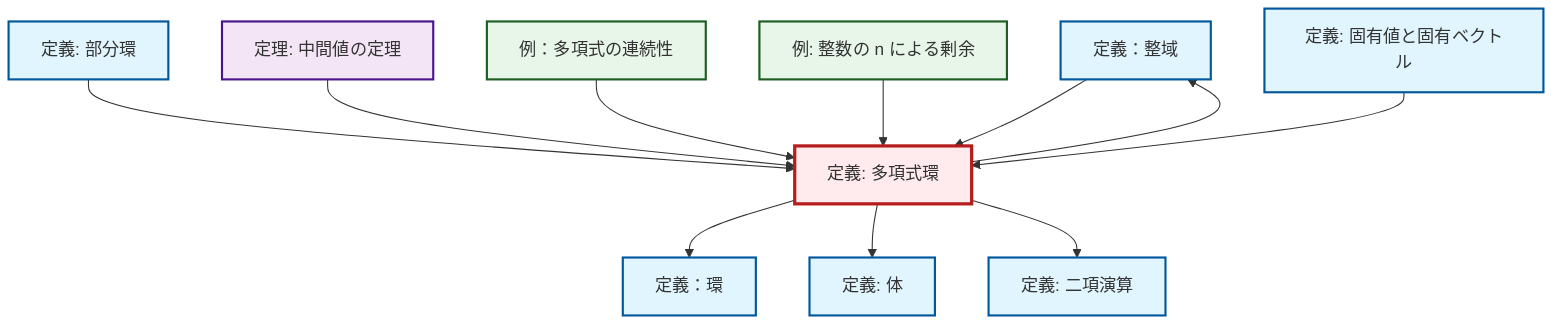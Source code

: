 graph TD
    classDef definition fill:#e1f5fe,stroke:#01579b,stroke-width:2px
    classDef theorem fill:#f3e5f5,stroke:#4a148c,stroke-width:2px
    classDef axiom fill:#fff3e0,stroke:#e65100,stroke-width:2px
    classDef example fill:#e8f5e9,stroke:#1b5e20,stroke-width:2px
    classDef current fill:#ffebee,stroke:#b71c1c,stroke-width:3px
    def-integral-domain["定義：整域"]:::definition
    def-binary-operation["定義: 二項演算"]:::definition
    def-ring["定義：環"]:::definition
    def-subring["定義: 部分環"]:::definition
    def-polynomial-ring["定義: 多項式環"]:::definition
    ex-quotient-integers-mod-n["例: 整数の n による剰余"]:::example
    def-field["定義: 体"]:::definition
    thm-intermediate-value["定理: 中間値の定理"]:::theorem
    def-eigenvalue-eigenvector["定義: 固有値と固有ベクトル"]:::definition
    ex-polynomial-continuity["例：多項式の連続性"]:::example
    def-subring --> def-polynomial-ring
    thm-intermediate-value --> def-polynomial-ring
    def-polynomial-ring --> def-integral-domain
    def-polynomial-ring --> def-ring
    ex-polynomial-continuity --> def-polynomial-ring
    def-polynomial-ring --> def-field
    ex-quotient-integers-mod-n --> def-polynomial-ring
    def-integral-domain --> def-polynomial-ring
    def-eigenvalue-eigenvector --> def-polynomial-ring
    def-polynomial-ring --> def-binary-operation
    class def-polynomial-ring current